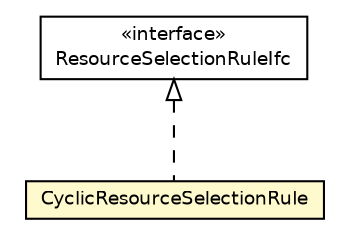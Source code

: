#!/usr/local/bin/dot
#
# Class diagram 
# Generated by UMLGraph version 5.4 (http://www.umlgraph.org/)
#

digraph G {
	edge [fontname="Helvetica",fontsize=10,labelfontname="Helvetica",labelfontsize=10];
	node [fontname="Helvetica",fontsize=10,shape=plaintext];
	nodesep=0.25;
	ranksep=0.5;
	// jsl.modeling.elements.resource.ResourceSelectionRuleIfc
	c61526 [label=<<table title="jsl.modeling.elements.resource.ResourceSelectionRuleIfc" border="0" cellborder="1" cellspacing="0" cellpadding="2" port="p" href="./ResourceSelectionRuleIfc.html">
		<tr><td><table border="0" cellspacing="0" cellpadding="1">
<tr><td align="center" balign="center"> &#171;interface&#187; </td></tr>
<tr><td align="center" balign="center"> ResourceSelectionRuleIfc </td></tr>
		</table></td></tr>
		</table>>, URL="./ResourceSelectionRuleIfc.html", fontname="Helvetica", fontcolor="black", fontsize=9.0];
	// jsl.modeling.elements.resource.CyclicResourceSelectionRule
	c61575 [label=<<table title="jsl.modeling.elements.resource.CyclicResourceSelectionRule" border="0" cellborder="1" cellspacing="0" cellpadding="2" port="p" bgcolor="lemonChiffon" href="./CyclicResourceSelectionRule.html">
		<tr><td><table border="0" cellspacing="0" cellpadding="1">
<tr><td align="center" balign="center"> CyclicResourceSelectionRule </td></tr>
		</table></td></tr>
		</table>>, URL="./CyclicResourceSelectionRule.html", fontname="Helvetica", fontcolor="black", fontsize=9.0];
	//jsl.modeling.elements.resource.CyclicResourceSelectionRule implements jsl.modeling.elements.resource.ResourceSelectionRuleIfc
	c61526:p -> c61575:p [dir=back,arrowtail=empty,style=dashed];
}

